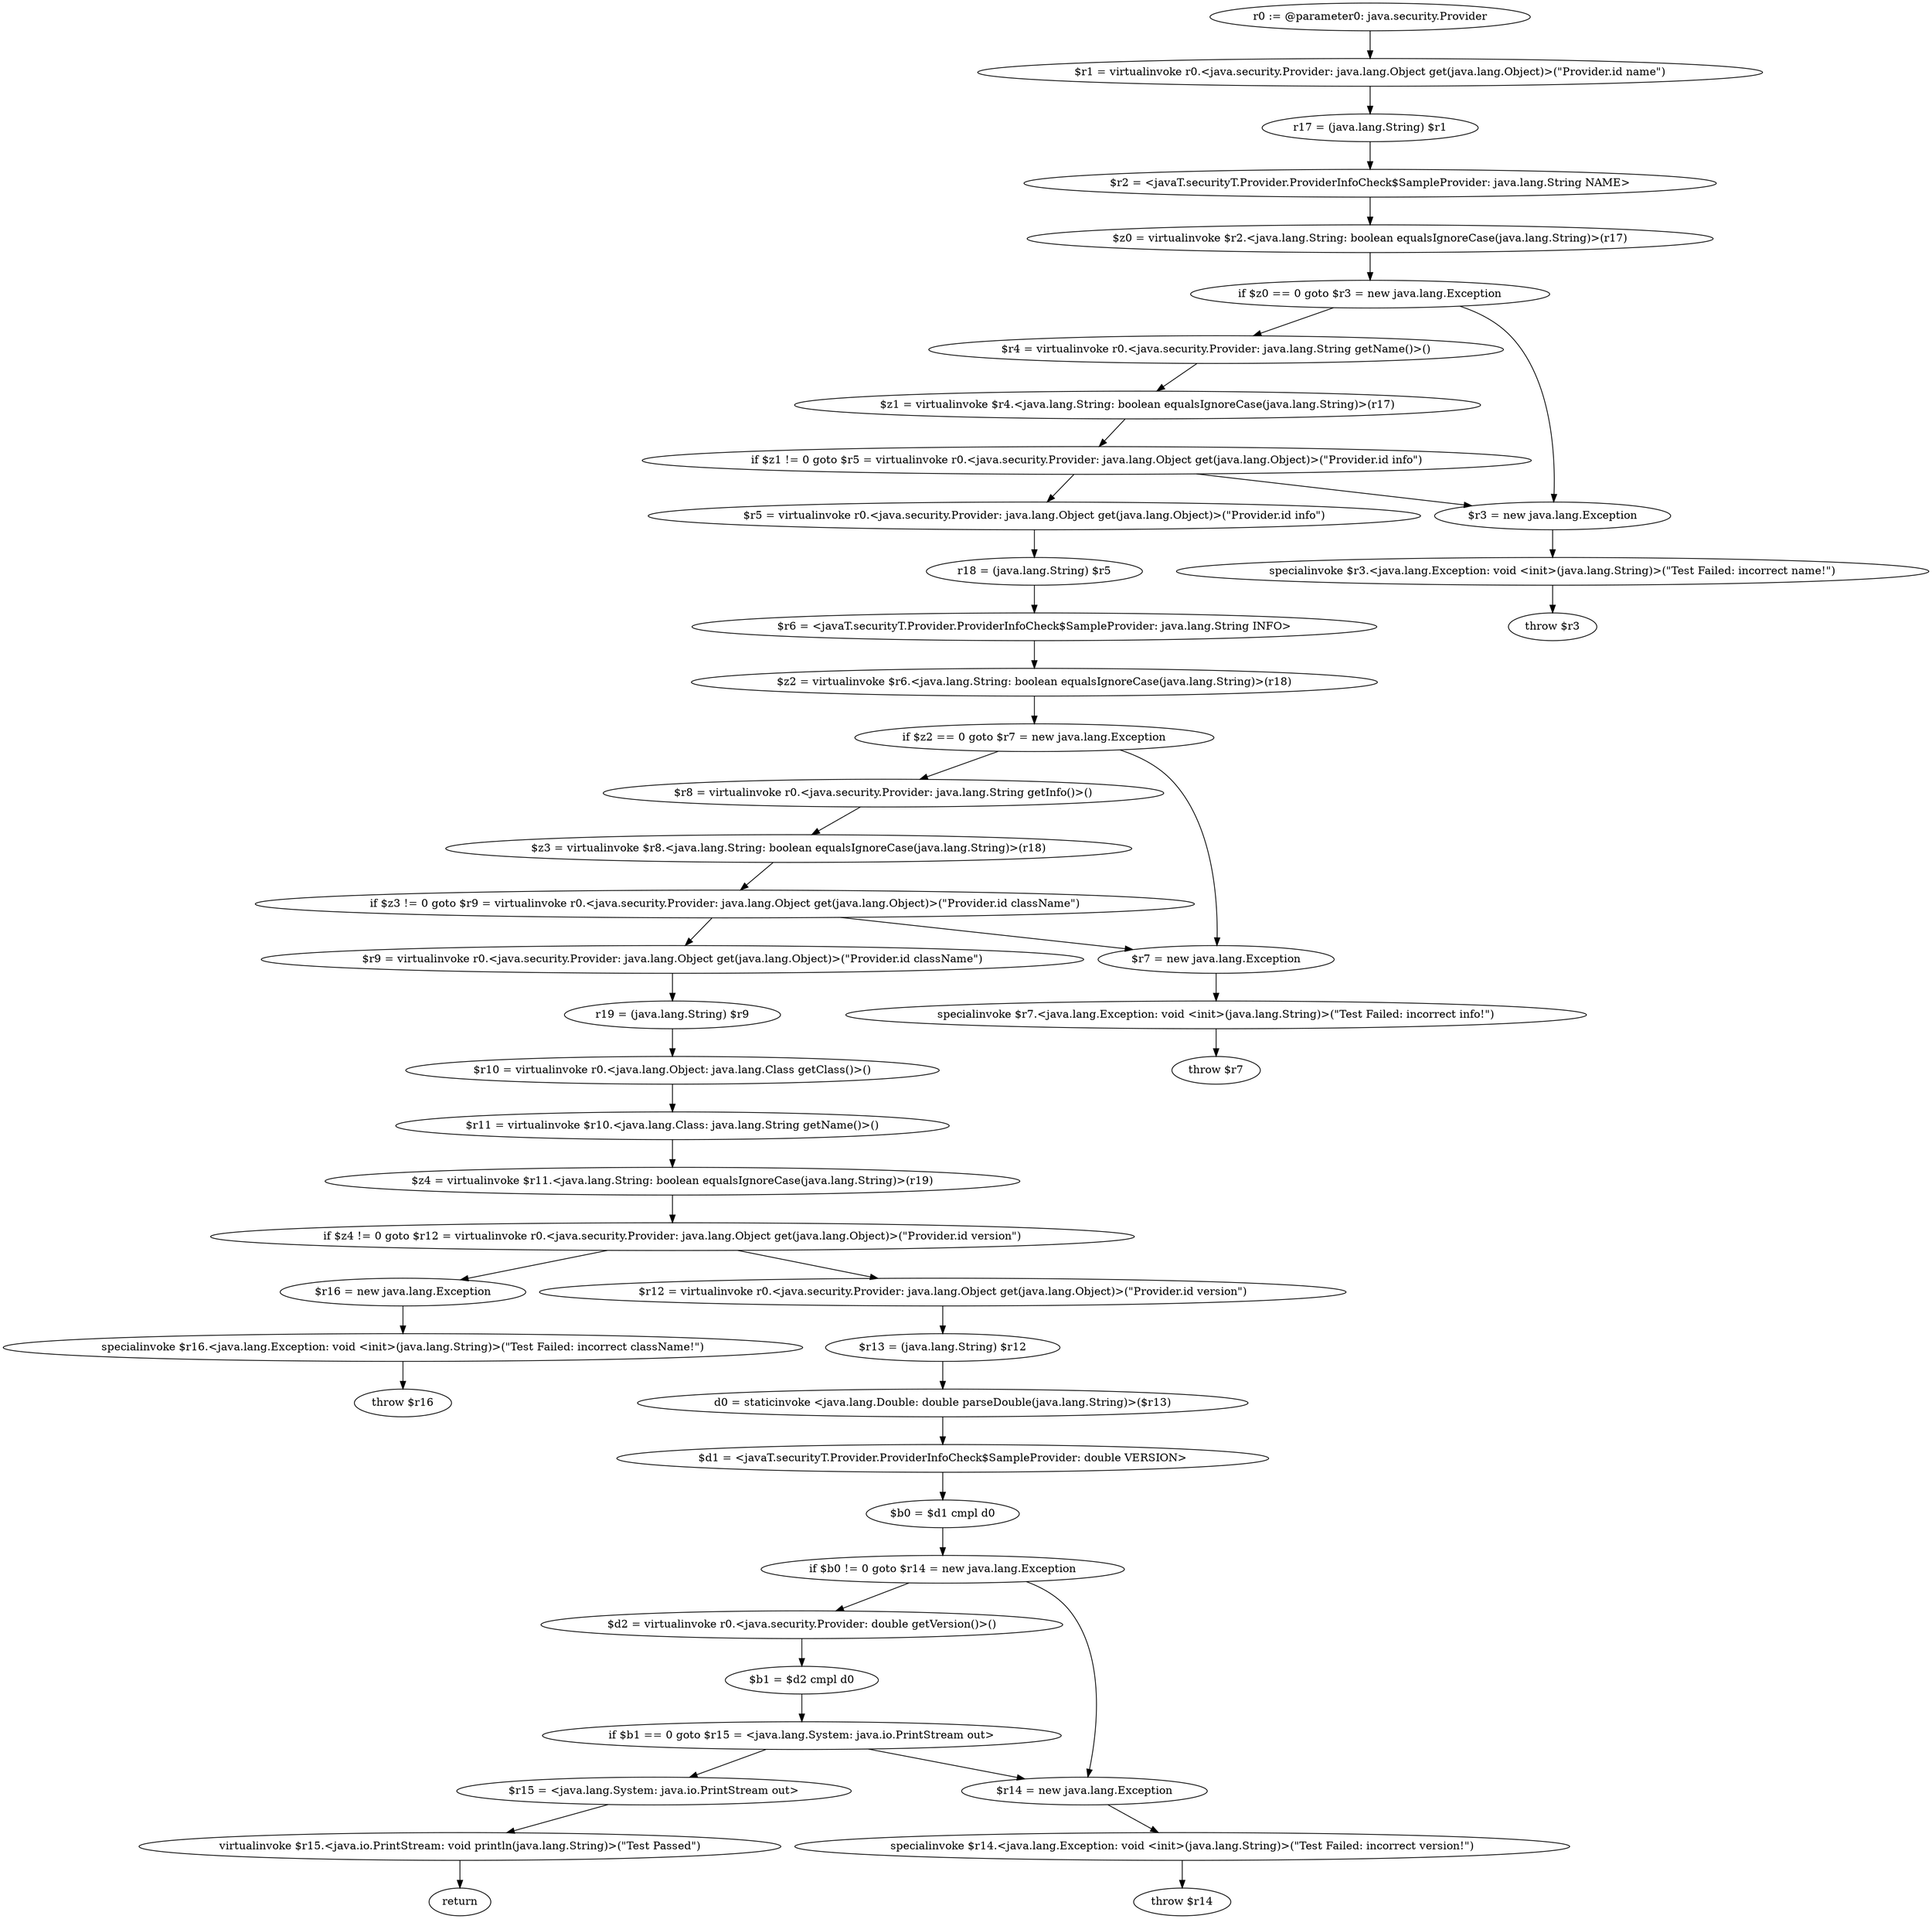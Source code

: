 digraph "unitGraph" {
    "r0 := @parameter0: java.security.Provider"
    "$r1 = virtualinvoke r0.<java.security.Provider: java.lang.Object get(java.lang.Object)>(\"Provider.id name\")"
    "r17 = (java.lang.String) $r1"
    "$r2 = <javaT.securityT.Provider.ProviderInfoCheck$SampleProvider: java.lang.String NAME>"
    "$z0 = virtualinvoke $r2.<java.lang.String: boolean equalsIgnoreCase(java.lang.String)>(r17)"
    "if $z0 == 0 goto $r3 = new java.lang.Exception"
    "$r4 = virtualinvoke r0.<java.security.Provider: java.lang.String getName()>()"
    "$z1 = virtualinvoke $r4.<java.lang.String: boolean equalsIgnoreCase(java.lang.String)>(r17)"
    "if $z1 != 0 goto $r5 = virtualinvoke r0.<java.security.Provider: java.lang.Object get(java.lang.Object)>(\"Provider.id info\")"
    "$r3 = new java.lang.Exception"
    "specialinvoke $r3.<java.lang.Exception: void <init>(java.lang.String)>(\"Test Failed: incorrect name!\")"
    "throw $r3"
    "$r5 = virtualinvoke r0.<java.security.Provider: java.lang.Object get(java.lang.Object)>(\"Provider.id info\")"
    "r18 = (java.lang.String) $r5"
    "$r6 = <javaT.securityT.Provider.ProviderInfoCheck$SampleProvider: java.lang.String INFO>"
    "$z2 = virtualinvoke $r6.<java.lang.String: boolean equalsIgnoreCase(java.lang.String)>(r18)"
    "if $z2 == 0 goto $r7 = new java.lang.Exception"
    "$r8 = virtualinvoke r0.<java.security.Provider: java.lang.String getInfo()>()"
    "$z3 = virtualinvoke $r8.<java.lang.String: boolean equalsIgnoreCase(java.lang.String)>(r18)"
    "if $z3 != 0 goto $r9 = virtualinvoke r0.<java.security.Provider: java.lang.Object get(java.lang.Object)>(\"Provider.id className\")"
    "$r7 = new java.lang.Exception"
    "specialinvoke $r7.<java.lang.Exception: void <init>(java.lang.String)>(\"Test Failed: incorrect info!\")"
    "throw $r7"
    "$r9 = virtualinvoke r0.<java.security.Provider: java.lang.Object get(java.lang.Object)>(\"Provider.id className\")"
    "r19 = (java.lang.String) $r9"
    "$r10 = virtualinvoke r0.<java.lang.Object: java.lang.Class getClass()>()"
    "$r11 = virtualinvoke $r10.<java.lang.Class: java.lang.String getName()>()"
    "$z4 = virtualinvoke $r11.<java.lang.String: boolean equalsIgnoreCase(java.lang.String)>(r19)"
    "if $z4 != 0 goto $r12 = virtualinvoke r0.<java.security.Provider: java.lang.Object get(java.lang.Object)>(\"Provider.id version\")"
    "$r16 = new java.lang.Exception"
    "specialinvoke $r16.<java.lang.Exception: void <init>(java.lang.String)>(\"Test Failed: incorrect className!\")"
    "throw $r16"
    "$r12 = virtualinvoke r0.<java.security.Provider: java.lang.Object get(java.lang.Object)>(\"Provider.id version\")"
    "$r13 = (java.lang.String) $r12"
    "d0 = staticinvoke <java.lang.Double: double parseDouble(java.lang.String)>($r13)"
    "$d1 = <javaT.securityT.Provider.ProviderInfoCheck$SampleProvider: double VERSION>"
    "$b0 = $d1 cmpl d0"
    "if $b0 != 0 goto $r14 = new java.lang.Exception"
    "$d2 = virtualinvoke r0.<java.security.Provider: double getVersion()>()"
    "$b1 = $d2 cmpl d0"
    "if $b1 == 0 goto $r15 = <java.lang.System: java.io.PrintStream out>"
    "$r14 = new java.lang.Exception"
    "specialinvoke $r14.<java.lang.Exception: void <init>(java.lang.String)>(\"Test Failed: incorrect version!\")"
    "throw $r14"
    "$r15 = <java.lang.System: java.io.PrintStream out>"
    "virtualinvoke $r15.<java.io.PrintStream: void println(java.lang.String)>(\"Test Passed\")"
    "return"
    "r0 := @parameter0: java.security.Provider"->"$r1 = virtualinvoke r0.<java.security.Provider: java.lang.Object get(java.lang.Object)>(\"Provider.id name\")";
    "$r1 = virtualinvoke r0.<java.security.Provider: java.lang.Object get(java.lang.Object)>(\"Provider.id name\")"->"r17 = (java.lang.String) $r1";
    "r17 = (java.lang.String) $r1"->"$r2 = <javaT.securityT.Provider.ProviderInfoCheck$SampleProvider: java.lang.String NAME>";
    "$r2 = <javaT.securityT.Provider.ProviderInfoCheck$SampleProvider: java.lang.String NAME>"->"$z0 = virtualinvoke $r2.<java.lang.String: boolean equalsIgnoreCase(java.lang.String)>(r17)";
    "$z0 = virtualinvoke $r2.<java.lang.String: boolean equalsIgnoreCase(java.lang.String)>(r17)"->"if $z0 == 0 goto $r3 = new java.lang.Exception";
    "if $z0 == 0 goto $r3 = new java.lang.Exception"->"$r4 = virtualinvoke r0.<java.security.Provider: java.lang.String getName()>()";
    "if $z0 == 0 goto $r3 = new java.lang.Exception"->"$r3 = new java.lang.Exception";
    "$r4 = virtualinvoke r0.<java.security.Provider: java.lang.String getName()>()"->"$z1 = virtualinvoke $r4.<java.lang.String: boolean equalsIgnoreCase(java.lang.String)>(r17)";
    "$z1 = virtualinvoke $r4.<java.lang.String: boolean equalsIgnoreCase(java.lang.String)>(r17)"->"if $z1 != 0 goto $r5 = virtualinvoke r0.<java.security.Provider: java.lang.Object get(java.lang.Object)>(\"Provider.id info\")";
    "if $z1 != 0 goto $r5 = virtualinvoke r0.<java.security.Provider: java.lang.Object get(java.lang.Object)>(\"Provider.id info\")"->"$r3 = new java.lang.Exception";
    "if $z1 != 0 goto $r5 = virtualinvoke r0.<java.security.Provider: java.lang.Object get(java.lang.Object)>(\"Provider.id info\")"->"$r5 = virtualinvoke r0.<java.security.Provider: java.lang.Object get(java.lang.Object)>(\"Provider.id info\")";
    "$r3 = new java.lang.Exception"->"specialinvoke $r3.<java.lang.Exception: void <init>(java.lang.String)>(\"Test Failed: incorrect name!\")";
    "specialinvoke $r3.<java.lang.Exception: void <init>(java.lang.String)>(\"Test Failed: incorrect name!\")"->"throw $r3";
    "$r5 = virtualinvoke r0.<java.security.Provider: java.lang.Object get(java.lang.Object)>(\"Provider.id info\")"->"r18 = (java.lang.String) $r5";
    "r18 = (java.lang.String) $r5"->"$r6 = <javaT.securityT.Provider.ProviderInfoCheck$SampleProvider: java.lang.String INFO>";
    "$r6 = <javaT.securityT.Provider.ProviderInfoCheck$SampleProvider: java.lang.String INFO>"->"$z2 = virtualinvoke $r6.<java.lang.String: boolean equalsIgnoreCase(java.lang.String)>(r18)";
    "$z2 = virtualinvoke $r6.<java.lang.String: boolean equalsIgnoreCase(java.lang.String)>(r18)"->"if $z2 == 0 goto $r7 = new java.lang.Exception";
    "if $z2 == 0 goto $r7 = new java.lang.Exception"->"$r8 = virtualinvoke r0.<java.security.Provider: java.lang.String getInfo()>()";
    "if $z2 == 0 goto $r7 = new java.lang.Exception"->"$r7 = new java.lang.Exception";
    "$r8 = virtualinvoke r0.<java.security.Provider: java.lang.String getInfo()>()"->"$z3 = virtualinvoke $r8.<java.lang.String: boolean equalsIgnoreCase(java.lang.String)>(r18)";
    "$z3 = virtualinvoke $r8.<java.lang.String: boolean equalsIgnoreCase(java.lang.String)>(r18)"->"if $z3 != 0 goto $r9 = virtualinvoke r0.<java.security.Provider: java.lang.Object get(java.lang.Object)>(\"Provider.id className\")";
    "if $z3 != 0 goto $r9 = virtualinvoke r0.<java.security.Provider: java.lang.Object get(java.lang.Object)>(\"Provider.id className\")"->"$r7 = new java.lang.Exception";
    "if $z3 != 0 goto $r9 = virtualinvoke r0.<java.security.Provider: java.lang.Object get(java.lang.Object)>(\"Provider.id className\")"->"$r9 = virtualinvoke r0.<java.security.Provider: java.lang.Object get(java.lang.Object)>(\"Provider.id className\")";
    "$r7 = new java.lang.Exception"->"specialinvoke $r7.<java.lang.Exception: void <init>(java.lang.String)>(\"Test Failed: incorrect info!\")";
    "specialinvoke $r7.<java.lang.Exception: void <init>(java.lang.String)>(\"Test Failed: incorrect info!\")"->"throw $r7";
    "$r9 = virtualinvoke r0.<java.security.Provider: java.lang.Object get(java.lang.Object)>(\"Provider.id className\")"->"r19 = (java.lang.String) $r9";
    "r19 = (java.lang.String) $r9"->"$r10 = virtualinvoke r0.<java.lang.Object: java.lang.Class getClass()>()";
    "$r10 = virtualinvoke r0.<java.lang.Object: java.lang.Class getClass()>()"->"$r11 = virtualinvoke $r10.<java.lang.Class: java.lang.String getName()>()";
    "$r11 = virtualinvoke $r10.<java.lang.Class: java.lang.String getName()>()"->"$z4 = virtualinvoke $r11.<java.lang.String: boolean equalsIgnoreCase(java.lang.String)>(r19)";
    "$z4 = virtualinvoke $r11.<java.lang.String: boolean equalsIgnoreCase(java.lang.String)>(r19)"->"if $z4 != 0 goto $r12 = virtualinvoke r0.<java.security.Provider: java.lang.Object get(java.lang.Object)>(\"Provider.id version\")";
    "if $z4 != 0 goto $r12 = virtualinvoke r0.<java.security.Provider: java.lang.Object get(java.lang.Object)>(\"Provider.id version\")"->"$r16 = new java.lang.Exception";
    "if $z4 != 0 goto $r12 = virtualinvoke r0.<java.security.Provider: java.lang.Object get(java.lang.Object)>(\"Provider.id version\")"->"$r12 = virtualinvoke r0.<java.security.Provider: java.lang.Object get(java.lang.Object)>(\"Provider.id version\")";
    "$r16 = new java.lang.Exception"->"specialinvoke $r16.<java.lang.Exception: void <init>(java.lang.String)>(\"Test Failed: incorrect className!\")";
    "specialinvoke $r16.<java.lang.Exception: void <init>(java.lang.String)>(\"Test Failed: incorrect className!\")"->"throw $r16";
    "$r12 = virtualinvoke r0.<java.security.Provider: java.lang.Object get(java.lang.Object)>(\"Provider.id version\")"->"$r13 = (java.lang.String) $r12";
    "$r13 = (java.lang.String) $r12"->"d0 = staticinvoke <java.lang.Double: double parseDouble(java.lang.String)>($r13)";
    "d0 = staticinvoke <java.lang.Double: double parseDouble(java.lang.String)>($r13)"->"$d1 = <javaT.securityT.Provider.ProviderInfoCheck$SampleProvider: double VERSION>";
    "$d1 = <javaT.securityT.Provider.ProviderInfoCheck$SampleProvider: double VERSION>"->"$b0 = $d1 cmpl d0";
    "$b0 = $d1 cmpl d0"->"if $b0 != 0 goto $r14 = new java.lang.Exception";
    "if $b0 != 0 goto $r14 = new java.lang.Exception"->"$d2 = virtualinvoke r0.<java.security.Provider: double getVersion()>()";
    "if $b0 != 0 goto $r14 = new java.lang.Exception"->"$r14 = new java.lang.Exception";
    "$d2 = virtualinvoke r0.<java.security.Provider: double getVersion()>()"->"$b1 = $d2 cmpl d0";
    "$b1 = $d2 cmpl d0"->"if $b1 == 0 goto $r15 = <java.lang.System: java.io.PrintStream out>";
    "if $b1 == 0 goto $r15 = <java.lang.System: java.io.PrintStream out>"->"$r14 = new java.lang.Exception";
    "if $b1 == 0 goto $r15 = <java.lang.System: java.io.PrintStream out>"->"$r15 = <java.lang.System: java.io.PrintStream out>";
    "$r14 = new java.lang.Exception"->"specialinvoke $r14.<java.lang.Exception: void <init>(java.lang.String)>(\"Test Failed: incorrect version!\")";
    "specialinvoke $r14.<java.lang.Exception: void <init>(java.lang.String)>(\"Test Failed: incorrect version!\")"->"throw $r14";
    "$r15 = <java.lang.System: java.io.PrintStream out>"->"virtualinvoke $r15.<java.io.PrintStream: void println(java.lang.String)>(\"Test Passed\")";
    "virtualinvoke $r15.<java.io.PrintStream: void println(java.lang.String)>(\"Test Passed\")"->"return";
}
